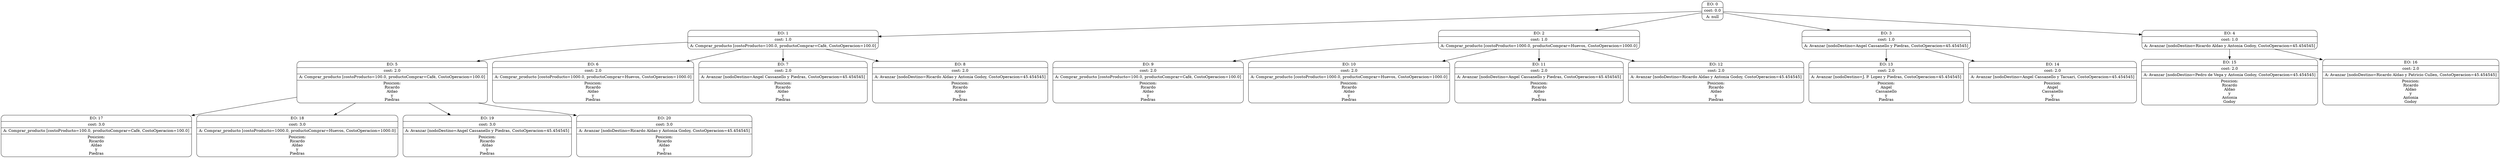 digraph g {
node [shape = Mrecord];
nodo0[label="{EO: 0|cost: 0.0|A: null}"]
nodo1[label="{EO: 1|cost: 1.0|A: Comprar_producto [costoProducto=100.0, productoComprar=Café, CostoOperacion=100.0]}"]
nodo5[label="{EO: 5|cost: 2.0|A: Comprar_producto [costoProducto=100.0, productoComprar=Café, CostoOperacion=100.0]|Posicion:\nRicardo\nAldao\ny\nPiedras}"]
nodo17[label="{EO: 17|cost: 3.0|A: Comprar_producto [costoProducto=100.0, productoComprar=Café, CostoOperacion=100.0]|Posicion:\nRicardo\nAldao\ny\nPiedras}"]

nodo5 -> nodo17;
nodo18[label="{EO: 18|cost: 3.0|A: Comprar_producto [costoProducto=1000.0, productoComprar=Huevos, CostoOperacion=1000.0]|Posicion:\nRicardo\nAldao\ny\nPiedras}"]

nodo5 -> nodo18;
nodo19[label="{EO: 19|cost: 3.0|A: Avanzar [nodoDestino=Angel Cassanello y Piedras, CostoOperacion=45.454545]|Posicion:\nRicardo\nAldao\ny\nPiedras}"]

nodo5 -> nodo19;
nodo20[label="{EO: 20|cost: 3.0|A: Avanzar [nodoDestino=Ricardo Aldao y Antonia Godoy, CostoOperacion=45.454545]|Posicion:\nRicardo\nAldao\ny\nPiedras}"]

nodo5 -> nodo20;

nodo1 -> nodo5;
nodo6[label="{EO: 6|cost: 2.0|A: Comprar_producto [costoProducto=1000.0, productoComprar=Huevos, CostoOperacion=1000.0]|Posicion:\nRicardo\nAldao\ny\nPiedras}"]

nodo1 -> nodo6;
nodo7[label="{EO: 7|cost: 2.0|A: Avanzar [nodoDestino=Angel Cassanello y Piedras, CostoOperacion=45.454545]|Posicion:\nRicardo\nAldao\ny\nPiedras}"]

nodo1 -> nodo7;
nodo8[label="{EO: 8|cost: 2.0|A: Avanzar [nodoDestino=Ricardo Aldao y Antonia Godoy, CostoOperacion=45.454545]|Posicion:\nRicardo\nAldao\ny\nPiedras}"]

nodo1 -> nodo8;

nodo0 -> nodo1;
nodo2[label="{EO: 2|cost: 1.0|A: Comprar_producto [costoProducto=1000.0, productoComprar=Huevos, CostoOperacion=1000.0]}"]
nodo9[label="{EO: 9|cost: 2.0|A: Comprar_producto [costoProducto=100.0, productoComprar=Café, CostoOperacion=100.0]|Posicion:\nRicardo\nAldao\ny\nPiedras}"]

nodo2 -> nodo9;
nodo10[label="{EO: 10|cost: 2.0|A: Comprar_producto [costoProducto=1000.0, productoComprar=Huevos, CostoOperacion=1000.0]|Posicion:\nRicardo\nAldao\ny\nPiedras}"]

nodo2 -> nodo10;
nodo11[label="{EO: 11|cost: 2.0|A: Avanzar [nodoDestino=Angel Cassanello y Piedras, CostoOperacion=45.454545]|Posicion:\nRicardo\nAldao\ny\nPiedras}"]

nodo2 -> nodo11;
nodo12[label="{EO: 12|cost: 2.0|A: Avanzar [nodoDestino=Ricardo Aldao y Antonia Godoy, CostoOperacion=45.454545]|Posicion:\nRicardo\nAldao\ny\nPiedras}"]

nodo2 -> nodo12;

nodo0 -> nodo2;
nodo3[label="{EO: 3|cost: 1.0|A: Avanzar [nodoDestino=Angel Cassanello y Piedras, CostoOperacion=45.454545]}"]
nodo13[label="{EO: 13|cost: 2.0|A: Avanzar [nodoDestino=J. P. Lopez y Piedras, CostoOperacion=45.454545]|Posicion:\nAngel\nCassanello\ny\nPiedras}"]

nodo3 -> nodo13;
nodo14[label="{EO: 14|cost: 2.0|A: Avanzar [nodoDestino=Angel Cassanello y Tacuari, CostoOperacion=45.454545]|Posicion:\nAngel\nCassanello\ny\nPiedras}"]

nodo3 -> nodo14;

nodo0 -> nodo3;
nodo4[label="{EO: 4|cost: 1.0|A: Avanzar [nodoDestino=Ricardo Aldao y Antonia Godoy, CostoOperacion=45.454545]}"]
nodo15[label="{EO: 15|cost: 2.0|A: Avanzar [nodoDestino=Pedro de Vega y Antonia Godoy, CostoOperacion=45.454545]|Posicion:\nRicardo\nAldao\ny\nAntonia\nGodoy}"]

nodo4 -> nodo15;
nodo16[label="{EO: 16|cost: 2.0|A: Avanzar [nodoDestino=Ricardo Aldao y Patricio Cullen, CostoOperacion=45.454545]|Posicion:\nRicardo\nAldao\ny\nAntonia\nGodoy}"]

nodo4 -> nodo16;

nodo0 -> nodo4;


}